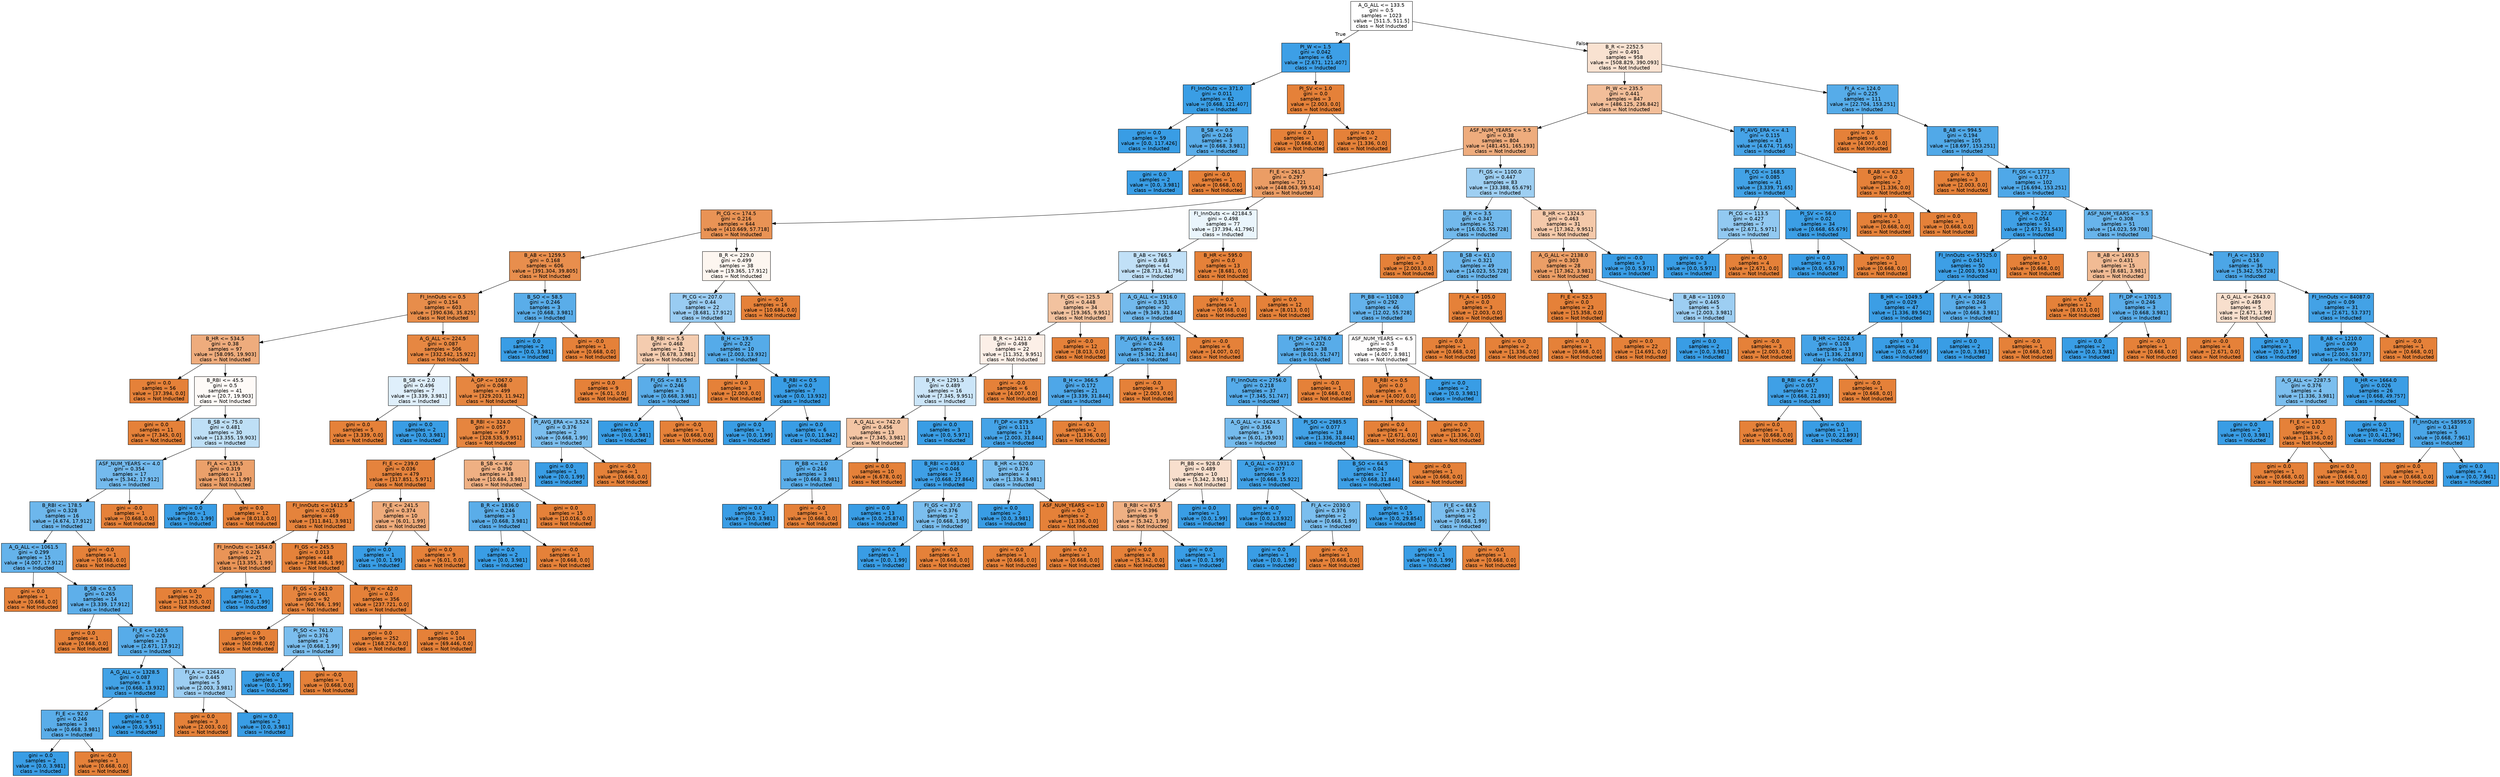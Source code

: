 digraph Tree {
node [shape=box, style="filled", color="black", fontname="helvetica"] ;
edge [fontname="helvetica"] ;
0 [label="A_G_ALL <= 133.5\ngini = 0.5\nsamples = 1023\nvalue = [511.5, 511.5]\nclass = Not Inducted", fillcolor="#ffffff"] ;
1 [label="PI_W <= 1.5\ngini = 0.042\nsamples = 65\nvalue = [2.671, 121.407]\nclass = Inducted", fillcolor="#3d9fe6"] ;
0 -> 1 [labeldistance=2.5, labelangle=45, headlabel="True"] ;
2 [label="FI_InnOuts <= 371.0\ngini = 0.011\nsamples = 62\nvalue = [0.668, 121.407]\nclass = Inducted", fillcolor="#3a9ee5"] ;
1 -> 2 ;
3 [label="gini = 0.0\nsamples = 59\nvalue = [0.0, 117.426]\nclass = Inducted", fillcolor="#399de5"] ;
2 -> 3 ;
4 [label="B_SB <= 0.5\ngini = 0.246\nsamples = 3\nvalue = [0.668, 3.981]\nclass = Inducted", fillcolor="#5aade9"] ;
2 -> 4 ;
5 [label="gini = 0.0\nsamples = 2\nvalue = [0.0, 3.981]\nclass = Inducted", fillcolor="#399de5"] ;
4 -> 5 ;
6 [label="gini = -0.0\nsamples = 1\nvalue = [0.668, 0.0]\nclass = Not Inducted", fillcolor="#e58139"] ;
4 -> 6 ;
7 [label="PI_SV <= 1.0\ngini = 0.0\nsamples = 3\nvalue = [2.003, 0.0]\nclass = Not Inducted", fillcolor="#e58139"] ;
1 -> 7 ;
8 [label="gini = 0.0\nsamples = 1\nvalue = [0.668, 0.0]\nclass = Not Inducted", fillcolor="#e58139"] ;
7 -> 8 ;
9 [label="gini = 0.0\nsamples = 2\nvalue = [1.336, 0.0]\nclass = Not Inducted", fillcolor="#e58139"] ;
7 -> 9 ;
10 [label="B_R <= 2252.5\ngini = 0.491\nsamples = 958\nvalue = [508.829, 390.093]\nclass = Not Inducted", fillcolor="#f9e2d1"] ;
0 -> 10 [labeldistance=2.5, labelangle=-45, headlabel="False"] ;
11 [label="PI_W <= 235.5\ngini = 0.441\nsamples = 847\nvalue = [486.125, 236.842]\nclass = Not Inducted", fillcolor="#f2be99"] ;
10 -> 11 ;
12 [label="ASF_NUM_YEARS <= 5.5\ngini = 0.38\nsamples = 804\nvalue = [481.451, 165.193]\nclass = Not Inducted", fillcolor="#eeac7d"] ;
11 -> 12 ;
13 [label="FI_E <= 261.5\ngini = 0.297\nsamples = 721\nvalue = [448.063, 99.514]\nclass = Not Inducted", fillcolor="#eb9d65"] ;
12 -> 13 ;
14 [label="PI_CG <= 174.5\ngini = 0.216\nsamples = 644\nvalue = [410.669, 57.718]\nclass = Not Inducted", fillcolor="#e99355"] ;
13 -> 14 ;
15 [label="B_AB <= 1259.5\ngini = 0.168\nsamples = 606\nvalue = [391.304, 39.805]\nclass = Not Inducted", fillcolor="#e88e4d"] ;
14 -> 15 ;
16 [label="FI_InnOuts <= 0.5\ngini = 0.154\nsamples = 603\nvalue = [390.636, 35.825]\nclass = Not Inducted", fillcolor="#e78d4b"] ;
15 -> 16 ;
17 [label="B_HR <= 534.5\ngini = 0.38\nsamples = 97\nvalue = [58.095, 19.903]\nclass = Not Inducted", fillcolor="#eeac7d"] ;
16 -> 17 ;
18 [label="gini = 0.0\nsamples = 56\nvalue = [37.394, 0.0]\nclass = Not Inducted", fillcolor="#e58139"] ;
17 -> 18 ;
19 [label="B_RBI <= 45.5\ngini = 0.5\nsamples = 41\nvalue = [20.7, 19.903]\nclass = Not Inducted", fillcolor="#fefaf7"] ;
17 -> 19 ;
20 [label="gini = 0.0\nsamples = 11\nvalue = [7.345, 0.0]\nclass = Not Inducted", fillcolor="#e58139"] ;
19 -> 20 ;
21 [label="B_SB <= 75.0\ngini = 0.481\nsamples = 30\nvalue = [13.355, 19.903]\nclass = Inducted", fillcolor="#bedff6"] ;
19 -> 21 ;
22 [label="ASF_NUM_YEARS <= 4.0\ngini = 0.354\nsamples = 17\nvalue = [5.342, 17.912]\nclass = Inducted", fillcolor="#74baed"] ;
21 -> 22 ;
23 [label="B_RBI <= 178.5\ngini = 0.328\nsamples = 16\nvalue = [4.674, 17.912]\nclass = Inducted", fillcolor="#6db7ec"] ;
22 -> 23 ;
24 [label="A_G_ALL <= 1061.5\ngini = 0.299\nsamples = 15\nvalue = [4.007, 17.912]\nclass = Inducted", fillcolor="#65b3eb"] ;
23 -> 24 ;
25 [label="gini = 0.0\nsamples = 1\nvalue = [0.668, 0.0]\nclass = Not Inducted", fillcolor="#e58139"] ;
24 -> 25 ;
26 [label="B_SB <= 0.5\ngini = 0.265\nsamples = 14\nvalue = [3.339, 17.912]\nclass = Inducted", fillcolor="#5eafea"] ;
24 -> 26 ;
27 [label="gini = 0.0\nsamples = 1\nvalue = [0.668, 0.0]\nclass = Not Inducted", fillcolor="#e58139"] ;
26 -> 27 ;
28 [label="FI_E <= 140.5\ngini = 0.226\nsamples = 13\nvalue = [2.671, 17.912]\nclass = Inducted", fillcolor="#57ace9"] ;
26 -> 28 ;
29 [label="A_G_ALL <= 1328.5\ngini = 0.087\nsamples = 8\nvalue = [0.668, 13.932]\nclass = Inducted", fillcolor="#42a2e6"] ;
28 -> 29 ;
30 [label="FI_E <= 92.0\ngini = 0.246\nsamples = 3\nvalue = [0.668, 3.981]\nclass = Inducted", fillcolor="#5aade9"] ;
29 -> 30 ;
31 [label="gini = 0.0\nsamples = 2\nvalue = [0.0, 3.981]\nclass = Inducted", fillcolor="#399de5"] ;
30 -> 31 ;
32 [label="gini = -0.0\nsamples = 1\nvalue = [0.668, 0.0]\nclass = Not Inducted", fillcolor="#e58139"] ;
30 -> 32 ;
33 [label="gini = 0.0\nsamples = 5\nvalue = [0.0, 9.951]\nclass = Inducted", fillcolor="#399de5"] ;
29 -> 33 ;
34 [label="FI_A <= 1264.0\ngini = 0.445\nsamples = 5\nvalue = [2.003, 3.981]\nclass = Inducted", fillcolor="#9dcef2"] ;
28 -> 34 ;
35 [label="gini = 0.0\nsamples = 3\nvalue = [2.003, 0.0]\nclass = Not Inducted", fillcolor="#e58139"] ;
34 -> 35 ;
36 [label="gini = 0.0\nsamples = 2\nvalue = [0.0, 3.981]\nclass = Inducted", fillcolor="#399de5"] ;
34 -> 36 ;
37 [label="gini = -0.0\nsamples = 1\nvalue = [0.668, 0.0]\nclass = Not Inducted", fillcolor="#e58139"] ;
23 -> 37 ;
38 [label="gini = -0.0\nsamples = 1\nvalue = [0.668, 0.0]\nclass = Not Inducted", fillcolor="#e58139"] ;
22 -> 38 ;
39 [label="FI_A <= 135.5\ngini = 0.319\nsamples = 13\nvalue = [8.013, 1.99]\nclass = Not Inducted", fillcolor="#eba06a"] ;
21 -> 39 ;
40 [label="gini = 0.0\nsamples = 1\nvalue = [0.0, 1.99]\nclass = Inducted", fillcolor="#399de5"] ;
39 -> 40 ;
41 [label="gini = 0.0\nsamples = 12\nvalue = [8.013, 0.0]\nclass = Not Inducted", fillcolor="#e58139"] ;
39 -> 41 ;
42 [label="A_G_ALL <= 224.5\ngini = 0.087\nsamples = 506\nvalue = [332.542, 15.922]\nclass = Not Inducted", fillcolor="#e68742"] ;
16 -> 42 ;
43 [label="B_SB <= 2.0\ngini = 0.496\nsamples = 7\nvalue = [3.339, 3.981]\nclass = Inducted", fillcolor="#dfeffb"] ;
42 -> 43 ;
44 [label="gini = 0.0\nsamples = 5\nvalue = [3.339, 0.0]\nclass = Not Inducted", fillcolor="#e58139"] ;
43 -> 44 ;
45 [label="gini = 0.0\nsamples = 2\nvalue = [0.0, 3.981]\nclass = Inducted", fillcolor="#399de5"] ;
43 -> 45 ;
46 [label="A_GP <= 1067.0\ngini = 0.068\nsamples = 499\nvalue = [329.203, 11.942]\nclass = Not Inducted", fillcolor="#e68640"] ;
42 -> 46 ;
47 [label="B_RBI <= 324.0\ngini = 0.057\nsamples = 497\nvalue = [328.535, 9.951]\nclass = Not Inducted", fillcolor="#e6853f"] ;
46 -> 47 ;
48 [label="FI_E <= 239.0\ngini = 0.036\nsamples = 479\nvalue = [317.851, 5.971]\nclass = Not Inducted", fillcolor="#e5833d"] ;
47 -> 48 ;
49 [label="FI_InnOuts <= 1612.5\ngini = 0.025\nsamples = 469\nvalue = [311.841, 3.981]\nclass = Not Inducted", fillcolor="#e5833c"] ;
48 -> 49 ;
50 [label="FI_InnOuts <= 1454.0\ngini = 0.226\nsamples = 21\nvalue = [13.355, 1.99]\nclass = Not Inducted", fillcolor="#e99457"] ;
49 -> 50 ;
51 [label="gini = 0.0\nsamples = 20\nvalue = [13.355, 0.0]\nclass = Not Inducted", fillcolor="#e58139"] ;
50 -> 51 ;
52 [label="gini = 0.0\nsamples = 1\nvalue = [0.0, 1.99]\nclass = Inducted", fillcolor="#399de5"] ;
50 -> 52 ;
53 [label="FI_GS <= 245.5\ngini = 0.013\nsamples = 448\nvalue = [298.486, 1.99]\nclass = Not Inducted", fillcolor="#e5823a"] ;
49 -> 53 ;
54 [label="FI_GS <= 243.0\ngini = 0.061\nsamples = 92\nvalue = [60.766, 1.99]\nclass = Not Inducted", fillcolor="#e6853f"] ;
53 -> 54 ;
55 [label="gini = 0.0\nsamples = 90\nvalue = [60.098, 0.0]\nclass = Not Inducted", fillcolor="#e58139"] ;
54 -> 55 ;
56 [label="PI_SO <= 761.0\ngini = 0.376\nsamples = 2\nvalue = [0.668, 1.99]\nclass = Inducted", fillcolor="#7bbeee"] ;
54 -> 56 ;
57 [label="gini = 0.0\nsamples = 1\nvalue = [0.0, 1.99]\nclass = Inducted", fillcolor="#399de5"] ;
56 -> 57 ;
58 [label="gini = -0.0\nsamples = 1\nvalue = [0.668, 0.0]\nclass = Not Inducted", fillcolor="#e58139"] ;
56 -> 58 ;
59 [label="PI_W <= 42.0\ngini = 0.0\nsamples = 356\nvalue = [237.721, 0.0]\nclass = Not Inducted", fillcolor="#e58139"] ;
53 -> 59 ;
60 [label="gini = 0.0\nsamples = 252\nvalue = [168.274, 0.0]\nclass = Not Inducted", fillcolor="#e58139"] ;
59 -> 60 ;
61 [label="gini = 0.0\nsamples = 104\nvalue = [69.446, 0.0]\nclass = Not Inducted", fillcolor="#e58139"] ;
59 -> 61 ;
62 [label="FI_E <= 241.5\ngini = 0.374\nsamples = 10\nvalue = [6.01, 1.99]\nclass = Not Inducted", fillcolor="#eeab7b"] ;
48 -> 62 ;
63 [label="gini = 0.0\nsamples = 1\nvalue = [0.0, 1.99]\nclass = Inducted", fillcolor="#399de5"] ;
62 -> 63 ;
64 [label="gini = 0.0\nsamples = 9\nvalue = [6.01, 0.0]\nclass = Not Inducted", fillcolor="#e58139"] ;
62 -> 64 ;
65 [label="B_SB <= 6.0\ngini = 0.396\nsamples = 18\nvalue = [10.684, 3.981]\nclass = Not Inducted", fillcolor="#efb083"] ;
47 -> 65 ;
66 [label="B_R <= 1836.0\ngini = 0.246\nsamples = 3\nvalue = [0.668, 3.981]\nclass = Inducted", fillcolor="#5aade9"] ;
65 -> 66 ;
67 [label="gini = 0.0\nsamples = 2\nvalue = [0.0, 3.981]\nclass = Inducted", fillcolor="#399de5"] ;
66 -> 67 ;
68 [label="gini = -0.0\nsamples = 1\nvalue = [0.668, 0.0]\nclass = Not Inducted", fillcolor="#e58139"] ;
66 -> 68 ;
69 [label="gini = 0.0\nsamples = 15\nvalue = [10.016, 0.0]\nclass = Not Inducted", fillcolor="#e58139"] ;
65 -> 69 ;
70 [label="PI_AVG_ERA <= 3.524\ngini = 0.376\nsamples = 2\nvalue = [0.668, 1.99]\nclass = Inducted", fillcolor="#7bbeee"] ;
46 -> 70 ;
71 [label="gini = 0.0\nsamples = 1\nvalue = [0.0, 1.99]\nclass = Inducted", fillcolor="#399de5"] ;
70 -> 71 ;
72 [label="gini = -0.0\nsamples = 1\nvalue = [0.668, 0.0]\nclass = Not Inducted", fillcolor="#e58139"] ;
70 -> 72 ;
73 [label="B_SO <= 58.5\ngini = 0.246\nsamples = 3\nvalue = [0.668, 3.981]\nclass = Inducted", fillcolor="#5aade9"] ;
15 -> 73 ;
74 [label="gini = 0.0\nsamples = 2\nvalue = [0.0, 3.981]\nclass = Inducted", fillcolor="#399de5"] ;
73 -> 74 ;
75 [label="gini = -0.0\nsamples = 1\nvalue = [0.668, 0.0]\nclass = Not Inducted", fillcolor="#e58139"] ;
73 -> 75 ;
76 [label="B_R <= 229.0\ngini = 0.499\nsamples = 38\nvalue = [19.365, 17.912]\nclass = Not Inducted", fillcolor="#fdf6f0"] ;
14 -> 76 ;
77 [label="PI_CG <= 207.0\ngini = 0.44\nsamples = 22\nvalue = [8.681, 17.912]\nclass = Inducted", fillcolor="#99ccf2"] ;
76 -> 77 ;
78 [label="B_RBI <= 5.5\ngini = 0.468\nsamples = 12\nvalue = [6.678, 3.981]\nclass = Not Inducted", fillcolor="#f4ccaf"] ;
77 -> 78 ;
79 [label="gini = 0.0\nsamples = 9\nvalue = [6.01, 0.0]\nclass = Not Inducted", fillcolor="#e58139"] ;
78 -> 79 ;
80 [label="FI_GS <= 81.5\ngini = 0.246\nsamples = 3\nvalue = [0.668, 3.981]\nclass = Inducted", fillcolor="#5aade9"] ;
78 -> 80 ;
81 [label="gini = 0.0\nsamples = 2\nvalue = [0.0, 3.981]\nclass = Inducted", fillcolor="#399de5"] ;
80 -> 81 ;
82 [label="gini = -0.0\nsamples = 1\nvalue = [0.668, 0.0]\nclass = Not Inducted", fillcolor="#e58139"] ;
80 -> 82 ;
83 [label="B_H <= 19.5\ngini = 0.22\nsamples = 10\nvalue = [2.003, 13.932]\nclass = Inducted", fillcolor="#55abe9"] ;
77 -> 83 ;
84 [label="gini = 0.0\nsamples = 3\nvalue = [2.003, 0.0]\nclass = Not Inducted", fillcolor="#e58139"] ;
83 -> 84 ;
85 [label="B_RBI <= 0.5\ngini = 0.0\nsamples = 7\nvalue = [0.0, 13.932]\nclass = Inducted", fillcolor="#399de5"] ;
83 -> 85 ;
86 [label="gini = 0.0\nsamples = 1\nvalue = [0.0, 1.99]\nclass = Inducted", fillcolor="#399de5"] ;
85 -> 86 ;
87 [label="gini = 0.0\nsamples = 6\nvalue = [0.0, 11.942]\nclass = Inducted", fillcolor="#399de5"] ;
85 -> 87 ;
88 [label="gini = -0.0\nsamples = 16\nvalue = [10.684, 0.0]\nclass = Not Inducted", fillcolor="#e58139"] ;
76 -> 88 ;
89 [label="FI_InnOuts <= 42184.5\ngini = 0.498\nsamples = 77\nvalue = [37.394, 41.796]\nclass = Inducted", fillcolor="#eaf5fc"] ;
13 -> 89 ;
90 [label="B_AB <= 766.5\ngini = 0.483\nsamples = 64\nvalue = [28.713, 41.796]\nclass = Inducted", fillcolor="#c1e0f7"] ;
89 -> 90 ;
91 [label="FI_GS <= 125.5\ngini = 0.448\nsamples = 34\nvalue = [19.365, 9.951]\nclass = Not Inducted", fillcolor="#f2c29f"] ;
90 -> 91 ;
92 [label="B_R <= 1421.0\ngini = 0.498\nsamples = 22\nvalue = [11.352, 9.951]\nclass = Not Inducted", fillcolor="#fcefe7"] ;
91 -> 92 ;
93 [label="B_R <= 1291.5\ngini = 0.489\nsamples = 16\nvalue = [7.345, 9.951]\nclass = Inducted", fillcolor="#cbe5f8"] ;
92 -> 93 ;
94 [label="A_G_ALL <= 742.0\ngini = 0.456\nsamples = 13\nvalue = [7.345, 3.981]\nclass = Not Inducted", fillcolor="#f3c5a4"] ;
93 -> 94 ;
95 [label="PI_BB <= 1.0\ngini = 0.246\nsamples = 3\nvalue = [0.668, 3.981]\nclass = Inducted", fillcolor="#5aade9"] ;
94 -> 95 ;
96 [label="gini = 0.0\nsamples = 2\nvalue = [0.0, 3.981]\nclass = Inducted", fillcolor="#399de5"] ;
95 -> 96 ;
97 [label="gini = -0.0\nsamples = 1\nvalue = [0.668, 0.0]\nclass = Not Inducted", fillcolor="#e58139"] ;
95 -> 97 ;
98 [label="gini = 0.0\nsamples = 10\nvalue = [6.678, 0.0]\nclass = Not Inducted", fillcolor="#e58139"] ;
94 -> 98 ;
99 [label="gini = 0.0\nsamples = 3\nvalue = [0.0, 5.971]\nclass = Inducted", fillcolor="#399de5"] ;
93 -> 99 ;
100 [label="gini = -0.0\nsamples = 6\nvalue = [4.007, 0.0]\nclass = Not Inducted", fillcolor="#e58139"] ;
92 -> 100 ;
101 [label="gini = -0.0\nsamples = 12\nvalue = [8.013, 0.0]\nclass = Not Inducted", fillcolor="#e58139"] ;
91 -> 101 ;
102 [label="A_G_ALL <= 1916.0\ngini = 0.351\nsamples = 30\nvalue = [9.349, 31.844]\nclass = Inducted", fillcolor="#73baed"] ;
90 -> 102 ;
103 [label="PI_AVG_ERA <= 5.691\ngini = 0.246\nsamples = 24\nvalue = [5.342, 31.844]\nclass = Inducted", fillcolor="#5aade9"] ;
102 -> 103 ;
104 [label="B_H <= 366.5\ngini = 0.172\nsamples = 21\nvalue = [3.339, 31.844]\nclass = Inducted", fillcolor="#4ea7e8"] ;
103 -> 104 ;
105 [label="FI_DP <= 879.5\ngini = 0.111\nsamples = 19\nvalue = [2.003, 31.844]\nclass = Inducted", fillcolor="#45a3e7"] ;
104 -> 105 ;
106 [label="B_RBI <= 493.0\ngini = 0.046\nsamples = 15\nvalue = [0.668, 27.864]\nclass = Inducted", fillcolor="#3e9fe6"] ;
105 -> 106 ;
107 [label="gini = 0.0\nsamples = 13\nvalue = [0.0, 25.874]\nclass = Inducted", fillcolor="#399de5"] ;
106 -> 107 ;
108 [label="FI_GS <= 37.0\ngini = 0.376\nsamples = 2\nvalue = [0.668, 1.99]\nclass = Inducted", fillcolor="#7bbeee"] ;
106 -> 108 ;
109 [label="gini = 0.0\nsamples = 1\nvalue = [0.0, 1.99]\nclass = Inducted", fillcolor="#399de5"] ;
108 -> 109 ;
110 [label="gini = -0.0\nsamples = 1\nvalue = [0.668, 0.0]\nclass = Not Inducted", fillcolor="#e58139"] ;
108 -> 110 ;
111 [label="B_HR <= 620.0\ngini = 0.376\nsamples = 4\nvalue = [1.336, 3.981]\nclass = Inducted", fillcolor="#7bbeee"] ;
105 -> 111 ;
112 [label="gini = 0.0\nsamples = 2\nvalue = [0.0, 3.981]\nclass = Inducted", fillcolor="#399de5"] ;
111 -> 112 ;
113 [label="ASF_NUM_YEARS <= 1.0\ngini = 0.0\nsamples = 2\nvalue = [1.336, 0.0]\nclass = Not Inducted", fillcolor="#e58139"] ;
111 -> 113 ;
114 [label="gini = 0.0\nsamples = 1\nvalue = [0.668, 0.0]\nclass = Not Inducted", fillcolor="#e58139"] ;
113 -> 114 ;
115 [label="gini = 0.0\nsamples = 1\nvalue = [0.668, 0.0]\nclass = Not Inducted", fillcolor="#e58139"] ;
113 -> 115 ;
116 [label="gini = -0.0\nsamples = 2\nvalue = [1.336, 0.0]\nclass = Not Inducted", fillcolor="#e58139"] ;
104 -> 116 ;
117 [label="gini = -0.0\nsamples = 3\nvalue = [2.003, 0.0]\nclass = Not Inducted", fillcolor="#e58139"] ;
103 -> 117 ;
118 [label="gini = -0.0\nsamples = 6\nvalue = [4.007, 0.0]\nclass = Not Inducted", fillcolor="#e58139"] ;
102 -> 118 ;
119 [label="B_HR <= 595.0\ngini = 0.0\nsamples = 13\nvalue = [8.681, 0.0]\nclass = Not Inducted", fillcolor="#e58139"] ;
89 -> 119 ;
120 [label="gini = 0.0\nsamples = 1\nvalue = [0.668, 0.0]\nclass = Not Inducted", fillcolor="#e58139"] ;
119 -> 120 ;
121 [label="gini = 0.0\nsamples = 12\nvalue = [8.013, 0.0]\nclass = Not Inducted", fillcolor="#e58139"] ;
119 -> 121 ;
122 [label="FI_GS <= 1100.0\ngini = 0.447\nsamples = 83\nvalue = [33.388, 65.679]\nclass = Inducted", fillcolor="#9ecff2"] ;
12 -> 122 ;
123 [label="B_R <= 3.5\ngini = 0.347\nsamples = 52\nvalue = [16.026, 55.728]\nclass = Inducted", fillcolor="#72b9ec"] ;
122 -> 123 ;
124 [label="gini = 0.0\nsamples = 3\nvalue = [2.003, 0.0]\nclass = Not Inducted", fillcolor="#e58139"] ;
123 -> 124 ;
125 [label="B_SB <= 61.0\ngini = 0.321\nsamples = 49\nvalue = [14.023, 55.728]\nclass = Inducted", fillcolor="#6bb6ec"] ;
123 -> 125 ;
126 [label="PI_BB <= 1108.0\ngini = 0.292\nsamples = 46\nvalue = [12.02, 55.728]\nclass = Inducted", fillcolor="#64b2eb"] ;
125 -> 126 ;
127 [label="FI_DP <= 1476.0\ngini = 0.232\nsamples = 38\nvalue = [8.013, 51.747]\nclass = Inducted", fillcolor="#58ace9"] ;
126 -> 127 ;
128 [label="FI_InnOuts <= 2756.0\ngini = 0.218\nsamples = 37\nvalue = [7.345, 51.747]\nclass = Inducted", fillcolor="#55abe9"] ;
127 -> 128 ;
129 [label="A_G_ALL <= 1624.5\ngini = 0.356\nsamples = 19\nvalue = [6.01, 19.903]\nclass = Inducted", fillcolor="#75bbed"] ;
128 -> 129 ;
130 [label="PI_BB <= 928.0\ngini = 0.489\nsamples = 10\nvalue = [5.342, 3.981]\nclass = Not Inducted", fillcolor="#f8dfcd"] ;
129 -> 130 ;
131 [label="B_RBI <= 67.5\ngini = 0.396\nsamples = 9\nvalue = [5.342, 1.99]\nclass = Not Inducted", fillcolor="#efb083"] ;
130 -> 131 ;
132 [label="gini = 0.0\nsamples = 8\nvalue = [5.342, 0.0]\nclass = Not Inducted", fillcolor="#e58139"] ;
131 -> 132 ;
133 [label="gini = 0.0\nsamples = 1\nvalue = [0.0, 1.99]\nclass = Inducted", fillcolor="#399de5"] ;
131 -> 133 ;
134 [label="gini = 0.0\nsamples = 1\nvalue = [0.0, 1.99]\nclass = Inducted", fillcolor="#399de5"] ;
130 -> 134 ;
135 [label="A_G_ALL <= 1931.0\ngini = 0.077\nsamples = 9\nvalue = [0.668, 15.922]\nclass = Inducted", fillcolor="#41a1e6"] ;
129 -> 135 ;
136 [label="gini = -0.0\nsamples = 7\nvalue = [0.0, 13.932]\nclass = Inducted", fillcolor="#399de5"] ;
135 -> 136 ;
137 [label="FI_A <= 2030.0\ngini = 0.376\nsamples = 2\nvalue = [0.668, 1.99]\nclass = Inducted", fillcolor="#7bbeee"] ;
135 -> 137 ;
138 [label="gini = 0.0\nsamples = 1\nvalue = [0.0, 1.99]\nclass = Inducted", fillcolor="#399de5"] ;
137 -> 138 ;
139 [label="gini = -0.0\nsamples = 1\nvalue = [0.668, 0.0]\nclass = Not Inducted", fillcolor="#e58139"] ;
137 -> 139 ;
140 [label="PI_SO <= 2985.5\ngini = 0.077\nsamples = 18\nvalue = [1.336, 31.844]\nclass = Inducted", fillcolor="#41a1e6"] ;
128 -> 140 ;
141 [label="B_SO <= 64.5\ngini = 0.04\nsamples = 17\nvalue = [0.668, 31.844]\nclass = Inducted", fillcolor="#3d9fe6"] ;
140 -> 141 ;
142 [label="gini = 0.0\nsamples = 15\nvalue = [0.0, 29.854]\nclass = Inducted", fillcolor="#399de5"] ;
141 -> 142 ;
143 [label="FI_E <= 68.5\ngini = 0.376\nsamples = 2\nvalue = [0.668, 1.99]\nclass = Inducted", fillcolor="#7bbeee"] ;
141 -> 143 ;
144 [label="gini = 0.0\nsamples = 1\nvalue = [0.0, 1.99]\nclass = Inducted", fillcolor="#399de5"] ;
143 -> 144 ;
145 [label="gini = -0.0\nsamples = 1\nvalue = [0.668, 0.0]\nclass = Not Inducted", fillcolor="#e58139"] ;
143 -> 145 ;
146 [label="gini = -0.0\nsamples = 1\nvalue = [0.668, 0.0]\nclass = Not Inducted", fillcolor="#e58139"] ;
140 -> 146 ;
147 [label="gini = -0.0\nsamples = 1\nvalue = [0.668, 0.0]\nclass = Not Inducted", fillcolor="#e58139"] ;
127 -> 147 ;
148 [label="ASF_NUM_YEARS <= 6.5\ngini = 0.5\nsamples = 8\nvalue = [4.007, 3.981]\nclass = Not Inducted", fillcolor="#fffefe"] ;
126 -> 148 ;
149 [label="B_RBI <= 0.5\ngini = 0.0\nsamples = 6\nvalue = [4.007, 0.0]\nclass = Not Inducted", fillcolor="#e58139"] ;
148 -> 149 ;
150 [label="gini = 0.0\nsamples = 4\nvalue = [2.671, 0.0]\nclass = Not Inducted", fillcolor="#e58139"] ;
149 -> 150 ;
151 [label="gini = 0.0\nsamples = 2\nvalue = [1.336, 0.0]\nclass = Not Inducted", fillcolor="#e58139"] ;
149 -> 151 ;
152 [label="gini = 0.0\nsamples = 2\nvalue = [0.0, 3.981]\nclass = Inducted", fillcolor="#399de5"] ;
148 -> 152 ;
153 [label="FI_A <= 105.0\ngini = 0.0\nsamples = 3\nvalue = [2.003, 0.0]\nclass = Not Inducted", fillcolor="#e58139"] ;
125 -> 153 ;
154 [label="gini = 0.0\nsamples = 1\nvalue = [0.668, 0.0]\nclass = Not Inducted", fillcolor="#e58139"] ;
153 -> 154 ;
155 [label="gini = 0.0\nsamples = 2\nvalue = [1.336, 0.0]\nclass = Not Inducted", fillcolor="#e58139"] ;
153 -> 155 ;
156 [label="B_HR <= 1324.5\ngini = 0.463\nsamples = 31\nvalue = [17.362, 9.951]\nclass = Not Inducted", fillcolor="#f4c9aa"] ;
122 -> 156 ;
157 [label="A_G_ALL <= 2138.0\ngini = 0.303\nsamples = 28\nvalue = [17.362, 3.981]\nclass = Not Inducted", fillcolor="#eb9e66"] ;
156 -> 157 ;
158 [label="FI_E <= 52.5\ngini = 0.0\nsamples = 23\nvalue = [15.358, 0.0]\nclass = Not Inducted", fillcolor="#e58139"] ;
157 -> 158 ;
159 [label="gini = 0.0\nsamples = 1\nvalue = [0.668, 0.0]\nclass = Not Inducted", fillcolor="#e58139"] ;
158 -> 159 ;
160 [label="gini = 0.0\nsamples = 22\nvalue = [14.691, 0.0]\nclass = Not Inducted", fillcolor="#e58139"] ;
158 -> 160 ;
161 [label="B_AB <= 1109.0\ngini = 0.445\nsamples = 5\nvalue = [2.003, 3.981]\nclass = Inducted", fillcolor="#9dcef2"] ;
157 -> 161 ;
162 [label="gini = 0.0\nsamples = 2\nvalue = [0.0, 3.981]\nclass = Inducted", fillcolor="#399de5"] ;
161 -> 162 ;
163 [label="gini = -0.0\nsamples = 3\nvalue = [2.003, 0.0]\nclass = Not Inducted", fillcolor="#e58139"] ;
161 -> 163 ;
164 [label="gini = -0.0\nsamples = 3\nvalue = [0.0, 5.971]\nclass = Inducted", fillcolor="#399de5"] ;
156 -> 164 ;
165 [label="PI_AVG_ERA <= 4.1\ngini = 0.115\nsamples = 43\nvalue = [4.674, 71.65]\nclass = Inducted", fillcolor="#46a3e7"] ;
11 -> 165 ;
166 [label="PI_CG <= 168.5\ngini = 0.085\nsamples = 41\nvalue = [3.339, 71.65]\nclass = Inducted", fillcolor="#42a2e6"] ;
165 -> 166 ;
167 [label="PI_CG <= 113.5\ngini = 0.427\nsamples = 7\nvalue = [2.671, 5.971]\nclass = Inducted", fillcolor="#92c9f1"] ;
166 -> 167 ;
168 [label="gini = 0.0\nsamples = 3\nvalue = [0.0, 5.971]\nclass = Inducted", fillcolor="#399de5"] ;
167 -> 168 ;
169 [label="gini = -0.0\nsamples = 4\nvalue = [2.671, 0.0]\nclass = Not Inducted", fillcolor="#e58139"] ;
167 -> 169 ;
170 [label="PI_SV <= 56.0\ngini = 0.02\nsamples = 34\nvalue = [0.668, 65.679]\nclass = Inducted", fillcolor="#3b9ee5"] ;
166 -> 170 ;
171 [label="gini = 0.0\nsamples = 33\nvalue = [0.0, 65.679]\nclass = Inducted", fillcolor="#399de5"] ;
170 -> 171 ;
172 [label="gini = 0.0\nsamples = 1\nvalue = [0.668, 0.0]\nclass = Not Inducted", fillcolor="#e58139"] ;
170 -> 172 ;
173 [label="B_AB <= 62.5\ngini = 0.0\nsamples = 2\nvalue = [1.336, 0.0]\nclass = Not Inducted", fillcolor="#e58139"] ;
165 -> 173 ;
174 [label="gini = 0.0\nsamples = 1\nvalue = [0.668, 0.0]\nclass = Not Inducted", fillcolor="#e58139"] ;
173 -> 174 ;
175 [label="gini = 0.0\nsamples = 1\nvalue = [0.668, 0.0]\nclass = Not Inducted", fillcolor="#e58139"] ;
173 -> 175 ;
176 [label="FI_A <= 124.0\ngini = 0.225\nsamples = 111\nvalue = [22.704, 153.251]\nclass = Inducted", fillcolor="#56ace9"] ;
10 -> 176 ;
177 [label="gini = 0.0\nsamples = 6\nvalue = [4.007, 0.0]\nclass = Not Inducted", fillcolor="#e58139"] ;
176 -> 177 ;
178 [label="B_AB <= 994.5\ngini = 0.194\nsamples = 105\nvalue = [18.697, 153.251]\nclass = Inducted", fillcolor="#51a9e8"] ;
176 -> 178 ;
179 [label="gini = 0.0\nsamples = 3\nvalue = [2.003, 0.0]\nclass = Not Inducted", fillcolor="#e58139"] ;
178 -> 179 ;
180 [label="FI_GS <= 1771.5\ngini = 0.177\nsamples = 102\nvalue = [16.694, 153.251]\nclass = Inducted", fillcolor="#4fa8e8"] ;
178 -> 180 ;
181 [label="PI_HR <= 22.0\ngini = 0.054\nsamples = 51\nvalue = [2.671, 93.543]\nclass = Inducted", fillcolor="#3fa0e6"] ;
180 -> 181 ;
182 [label="FI_InnOuts <= 57525.0\ngini = 0.041\nsamples = 50\nvalue = [2.003, 93.543]\nclass = Inducted", fillcolor="#3d9fe6"] ;
181 -> 182 ;
183 [label="B_HR <= 1049.5\ngini = 0.029\nsamples = 47\nvalue = [1.336, 89.562]\nclass = Inducted", fillcolor="#3c9ee5"] ;
182 -> 183 ;
184 [label="B_HR <= 1024.5\ngini = 0.108\nsamples = 13\nvalue = [1.336, 21.893]\nclass = Inducted", fillcolor="#45a3e7"] ;
183 -> 184 ;
185 [label="B_RBI <= 64.5\ngini = 0.057\nsamples = 12\nvalue = [0.668, 21.893]\nclass = Inducted", fillcolor="#3fa0e6"] ;
184 -> 185 ;
186 [label="gini = 0.0\nsamples = 1\nvalue = [0.668, 0.0]\nclass = Not Inducted", fillcolor="#e58139"] ;
185 -> 186 ;
187 [label="gini = 0.0\nsamples = 11\nvalue = [0.0, 21.893]\nclass = Inducted", fillcolor="#399de5"] ;
185 -> 187 ;
188 [label="gini = -0.0\nsamples = 1\nvalue = [0.668, 0.0]\nclass = Not Inducted", fillcolor="#e58139"] ;
184 -> 188 ;
189 [label="gini = 0.0\nsamples = 34\nvalue = [0.0, 67.669]\nclass = Inducted", fillcolor="#399de5"] ;
183 -> 189 ;
190 [label="FI_A <= 3082.5\ngini = 0.246\nsamples = 3\nvalue = [0.668, 3.981]\nclass = Inducted", fillcolor="#5aade9"] ;
182 -> 190 ;
191 [label="gini = 0.0\nsamples = 2\nvalue = [0.0, 3.981]\nclass = Inducted", fillcolor="#399de5"] ;
190 -> 191 ;
192 [label="gini = -0.0\nsamples = 1\nvalue = [0.668, 0.0]\nclass = Not Inducted", fillcolor="#e58139"] ;
190 -> 192 ;
193 [label="gini = 0.0\nsamples = 1\nvalue = [0.668, 0.0]\nclass = Not Inducted", fillcolor="#e58139"] ;
181 -> 193 ;
194 [label="ASF_NUM_YEARS <= 5.5\ngini = 0.308\nsamples = 51\nvalue = [14.023, 59.708]\nclass = Inducted", fillcolor="#68b4eb"] ;
180 -> 194 ;
195 [label="B_AB <= 1493.5\ngini = 0.431\nsamples = 15\nvalue = [8.681, 3.981]\nclass = Not Inducted", fillcolor="#f1bb94"] ;
194 -> 195 ;
196 [label="gini = 0.0\nsamples = 12\nvalue = [8.013, 0.0]\nclass = Not Inducted", fillcolor="#e58139"] ;
195 -> 196 ;
197 [label="FI_DP <= 1701.5\ngini = 0.246\nsamples = 3\nvalue = [0.668, 3.981]\nclass = Inducted", fillcolor="#5aade9"] ;
195 -> 197 ;
198 [label="gini = 0.0\nsamples = 2\nvalue = [0.0, 3.981]\nclass = Inducted", fillcolor="#399de5"] ;
197 -> 198 ;
199 [label="gini = -0.0\nsamples = 1\nvalue = [0.668, 0.0]\nclass = Not Inducted", fillcolor="#e58139"] ;
197 -> 199 ;
200 [label="FI_A <= 153.0\ngini = 0.16\nsamples = 36\nvalue = [5.342, 55.728]\nclass = Inducted", fillcolor="#4ca6e7"] ;
194 -> 200 ;
201 [label="A_G_ALL <= 2643.0\ngini = 0.489\nsamples = 5\nvalue = [2.671, 1.99]\nclass = Not Inducted", fillcolor="#f8dfcd"] ;
200 -> 201 ;
202 [label="gini = -0.0\nsamples = 4\nvalue = [2.671, 0.0]\nclass = Not Inducted", fillcolor="#e58139"] ;
201 -> 202 ;
203 [label="gini = 0.0\nsamples = 1\nvalue = [0.0, 1.99]\nclass = Inducted", fillcolor="#399de5"] ;
201 -> 203 ;
204 [label="FI_InnOuts <= 84087.0\ngini = 0.09\nsamples = 31\nvalue = [2.671, 53.737]\nclass = Inducted", fillcolor="#43a2e6"] ;
200 -> 204 ;
205 [label="B_AB <= 1210.0\ngini = 0.069\nsamples = 30\nvalue = [2.003, 53.737]\nclass = Inducted", fillcolor="#40a1e6"] ;
204 -> 205 ;
206 [label="A_G_ALL <= 2287.5\ngini = 0.376\nsamples = 4\nvalue = [1.336, 3.981]\nclass = Inducted", fillcolor="#7bbeee"] ;
205 -> 206 ;
207 [label="gini = 0.0\nsamples = 2\nvalue = [0.0, 3.981]\nclass = Inducted", fillcolor="#399de5"] ;
206 -> 207 ;
208 [label="FI_E <= 130.5\ngini = 0.0\nsamples = 2\nvalue = [1.336, 0.0]\nclass = Not Inducted", fillcolor="#e58139"] ;
206 -> 208 ;
209 [label="gini = 0.0\nsamples = 1\nvalue = [0.668, 0.0]\nclass = Not Inducted", fillcolor="#e58139"] ;
208 -> 209 ;
210 [label="gini = 0.0\nsamples = 1\nvalue = [0.668, 0.0]\nclass = Not Inducted", fillcolor="#e58139"] ;
208 -> 210 ;
211 [label="B_HR <= 1664.0\ngini = 0.026\nsamples = 26\nvalue = [0.668, 49.757]\nclass = Inducted", fillcolor="#3c9ee5"] ;
205 -> 211 ;
212 [label="gini = 0.0\nsamples = 21\nvalue = [0.0, 41.796]\nclass = Inducted", fillcolor="#399de5"] ;
211 -> 212 ;
213 [label="FI_InnOuts <= 58595.0\ngini = 0.143\nsamples = 5\nvalue = [0.668, 7.961]\nclass = Inducted", fillcolor="#4aa5e7"] ;
211 -> 213 ;
214 [label="gini = 0.0\nsamples = 1\nvalue = [0.668, 0.0]\nclass = Not Inducted", fillcolor="#e58139"] ;
213 -> 214 ;
215 [label="gini = 0.0\nsamples = 4\nvalue = [0.0, 7.961]\nclass = Inducted", fillcolor="#399de5"] ;
213 -> 215 ;
216 [label="gini = -0.0\nsamples = 1\nvalue = [0.668, 0.0]\nclass = Not Inducted", fillcolor="#e58139"] ;
204 -> 216 ;
}